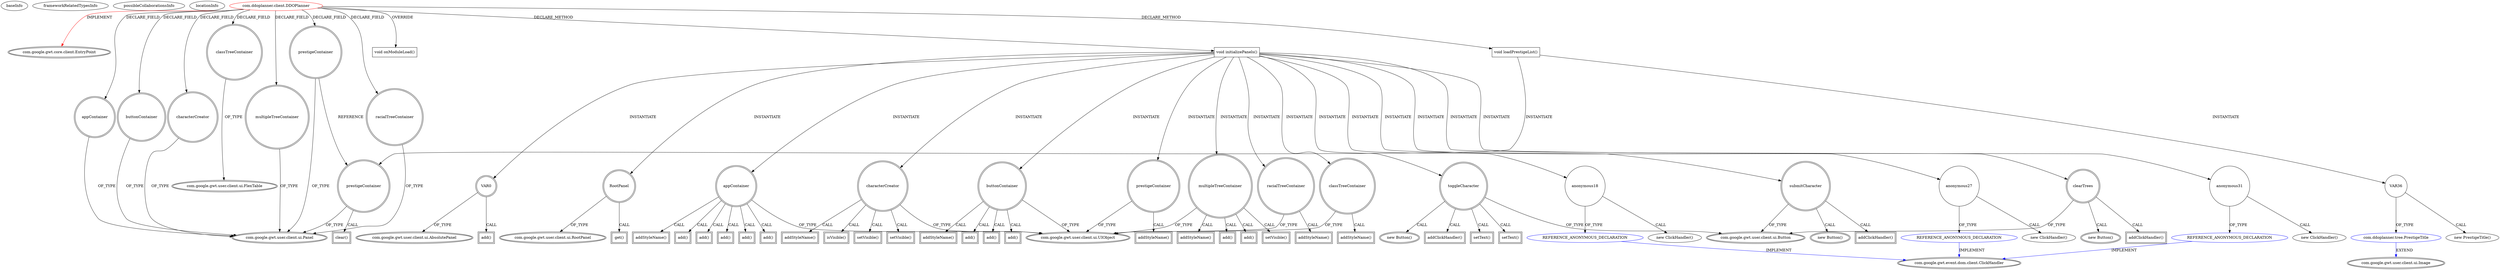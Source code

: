 digraph {
baseInfo[graphId=140,category="extension_graph",isAnonymous=false,possibleRelation=true]
frameworkRelatedTypesInfo[0="com.google.gwt.core.client.EntryPoint"]
possibleCollaborationsInfo[0="140~CLIENT_METHOD_DECLARATION-INSTANTIATION-~com.google.gwt.core.client.EntryPoint ~com.google.gwt.event.dom.client.ClickHandler ~false~true",1="140~CLIENT_METHOD_DECLARATION-INSTANTIATION-~com.google.gwt.core.client.EntryPoint ~com.google.gwt.user.client.ui.Image ~false~false"]
locationInfo[projectName="Duke-H--DDOPlanner",filePath="/Duke-H--DDOPlanner/DDOPlanner-master/DDOPlanner/src/com/ddoplanner/client/DDOPlanner.java",contextSignature="DDOPlanner",graphId="140"]
0[label="com.ddoplanner.client.DDOPlanner",vertexType="ROOT_CLIENT_CLASS_DECLARATION",isFrameworkType=false,color=red]
1[label="com.google.gwt.core.client.EntryPoint",vertexType="FRAMEWORK_INTERFACE_TYPE",isFrameworkType=true,peripheries=2]
2[label="appContainer",vertexType="FIELD_DECLARATION",isFrameworkType=true,peripheries=2,shape=circle]
3[label="com.google.gwt.user.client.ui.Panel",vertexType="FRAMEWORK_CLASS_TYPE",isFrameworkType=true,peripheries=2]
4[label="buttonContainer",vertexType="FIELD_DECLARATION",isFrameworkType=true,peripheries=2,shape=circle]
6[label="characterCreator",vertexType="FIELD_DECLARATION",isFrameworkType=true,peripheries=2,shape=circle]
8[label="classTreeContainer",vertexType="FIELD_DECLARATION",isFrameworkType=true,peripheries=2,shape=circle]
9[label="com.google.gwt.user.client.ui.FlexTable",vertexType="FRAMEWORK_CLASS_TYPE",isFrameworkType=true,peripheries=2]
10[label="multipleTreeContainer",vertexType="FIELD_DECLARATION",isFrameworkType=true,peripheries=2,shape=circle]
12[label="prestigeContainer",vertexType="FIELD_DECLARATION",isFrameworkType=true,peripheries=2,shape=circle]
14[label="racialTreeContainer",vertexType="FIELD_DECLARATION",isFrameworkType=true,peripheries=2,shape=circle]
16[label="void onModuleLoad()",vertexType="OVERRIDING_METHOD_DECLARATION",isFrameworkType=false,shape=box]
17[label="void initializePanels()",vertexType="CLIENT_METHOD_DECLARATION",isFrameworkType=false,shape=box]
18[label="VAR0",vertexType="VARIABLE_EXPRESION",isFrameworkType=true,peripheries=2,shape=circle]
20[label="com.google.gwt.user.client.ui.AbsolutePanel",vertexType="FRAMEWORK_CLASS_TYPE",isFrameworkType=true,peripheries=2]
19[label="add()",vertexType="INSIDE_CALL",isFrameworkType=true,peripheries=2,shape=box]
21[label="RootPanel",vertexType="VARIABLE_EXPRESION",isFrameworkType=true,peripheries=2,shape=circle]
23[label="com.google.gwt.user.client.ui.RootPanel",vertexType="FRAMEWORK_CLASS_TYPE",isFrameworkType=true,peripheries=2]
22[label="get()",vertexType="INSIDE_CALL",isFrameworkType=true,peripheries=2,shape=box]
24[label="appContainer",vertexType="VARIABLE_EXPRESION",isFrameworkType=true,peripheries=2,shape=circle]
26[label="com.google.gwt.user.client.ui.UIObject",vertexType="FRAMEWORK_CLASS_TYPE",isFrameworkType=true,peripheries=2]
25[label="addStyleName()",vertexType="INSIDE_CALL",isFrameworkType=true,peripheries=2,shape=box]
27[label="characterCreator",vertexType="VARIABLE_EXPRESION",isFrameworkType=true,peripheries=2,shape=circle]
28[label="addStyleName()",vertexType="INSIDE_CALL",isFrameworkType=true,peripheries=2,shape=box]
31[label="add()",vertexType="INSIDE_CALL",isFrameworkType=true,peripheries=2,shape=box]
32[label="buttonContainer",vertexType="VARIABLE_EXPRESION",isFrameworkType=true,peripheries=2,shape=circle]
33[label="addStyleName()",vertexType="INSIDE_CALL",isFrameworkType=true,peripheries=2,shape=box]
36[label="add()",vertexType="INSIDE_CALL",isFrameworkType=true,peripheries=2,shape=box]
37[label="prestigeContainer",vertexType="VARIABLE_EXPRESION",isFrameworkType=true,peripheries=2,shape=circle]
38[label="addStyleName()",vertexType="INSIDE_CALL",isFrameworkType=true,peripheries=2,shape=box]
41[label="add()",vertexType="INSIDE_CALL",isFrameworkType=true,peripheries=2,shape=box]
42[label="multipleTreeContainer",vertexType="VARIABLE_EXPRESION",isFrameworkType=true,peripheries=2,shape=circle]
43[label="addStyleName()",vertexType="INSIDE_CALL",isFrameworkType=true,peripheries=2,shape=box]
46[label="add()",vertexType="INSIDE_CALL",isFrameworkType=true,peripheries=2,shape=box]
47[label="racialTreeContainer",vertexType="VARIABLE_EXPRESION",isFrameworkType=true,peripheries=2,shape=circle]
48[label="addStyleName()",vertexType="INSIDE_CALL",isFrameworkType=true,peripheries=2,shape=box]
51[label="add()",vertexType="INSIDE_CALL",isFrameworkType=true,peripheries=2,shape=box]
52[label="classTreeContainer",vertexType="VARIABLE_EXPRESION",isFrameworkType=true,peripheries=2,shape=circle]
53[label="addStyleName()",vertexType="INSIDE_CALL",isFrameworkType=true,peripheries=2,shape=box]
56[label="add()",vertexType="INSIDE_CALL",isFrameworkType=true,peripheries=2,shape=box]
58[label="setVisible()",vertexType="INSIDE_CALL",isFrameworkType=true,peripheries=2,shape=box]
60[label="toggleCharacter",vertexType="VARIABLE_EXPRESION",isFrameworkType=true,peripheries=2,shape=circle]
61[label="com.google.gwt.user.client.ui.Button",vertexType="FRAMEWORK_CLASS_TYPE",isFrameworkType=true,peripheries=2]
59[label="new Button()",vertexType="CONSTRUCTOR_CALL",isFrameworkType=true,peripheries=2]
63[label="addClickHandler()",vertexType="INSIDE_CALL",isFrameworkType=true,peripheries=2,shape=box]
65[label="anonymous18",vertexType="VARIABLE_EXPRESION",isFrameworkType=false,shape=circle]
66[label="REFERENCE_ANONYMOUS_DECLARATION",vertexType="REFERENCE_ANONYMOUS_DECLARATION",isFrameworkType=false,color=blue]
67[label="com.google.gwt.event.dom.client.ClickHandler",vertexType="FRAMEWORK_INTERFACE_TYPE",isFrameworkType=true,peripheries=2]
64[label="new ClickHandler()",vertexType="CONSTRUCTOR_CALL",isFrameworkType=false]
69[label="isVisible()",vertexType="INSIDE_CALL",isFrameworkType=true,peripheries=2,shape=box]
71[label="setVisible()",vertexType="INSIDE_CALL",isFrameworkType=true,peripheries=2,shape=box]
73[label="setText()",vertexType="INSIDE_CALL",isFrameworkType=true,peripheries=2,shape=box]
75[label="setVisible()",vertexType="INSIDE_CALL",isFrameworkType=true,peripheries=2,shape=box]
77[label="setText()",vertexType="INSIDE_CALL",isFrameworkType=true,peripheries=2,shape=box]
79[label="add()",vertexType="INSIDE_CALL",isFrameworkType=true,peripheries=2,shape=box]
81[label="submitCharacter",vertexType="VARIABLE_EXPRESION",isFrameworkType=true,peripheries=2,shape=circle]
80[label="new Button()",vertexType="CONSTRUCTOR_CALL",isFrameworkType=true,peripheries=2]
84[label="addClickHandler()",vertexType="INSIDE_CALL",isFrameworkType=true,peripheries=2,shape=box]
86[label="anonymous27",vertexType="VARIABLE_EXPRESION",isFrameworkType=false,shape=circle]
87[label="REFERENCE_ANONYMOUS_DECLARATION",vertexType="REFERENCE_ANONYMOUS_DECLARATION",isFrameworkType=false,color=blue]
85[label="new ClickHandler()",vertexType="CONSTRUCTOR_CALL",isFrameworkType=false]
90[label="add()",vertexType="INSIDE_CALL",isFrameworkType=true,peripheries=2,shape=box]
92[label="clearTrees",vertexType="VARIABLE_EXPRESION",isFrameworkType=true,peripheries=2,shape=circle]
91[label="new Button()",vertexType="CONSTRUCTOR_CALL",isFrameworkType=true,peripheries=2]
95[label="addClickHandler()",vertexType="INSIDE_CALL",isFrameworkType=true,peripheries=2,shape=box]
97[label="anonymous31",vertexType="VARIABLE_EXPRESION",isFrameworkType=false,shape=circle]
98[label="REFERENCE_ANONYMOUS_DECLARATION",vertexType="REFERENCE_ANONYMOUS_DECLARATION",isFrameworkType=false,color=blue]
96[label="new ClickHandler()",vertexType="CONSTRUCTOR_CALL",isFrameworkType=false]
101[label="add()",vertexType="INSIDE_CALL",isFrameworkType=true,peripheries=2,shape=box]
103[label="add()",vertexType="INSIDE_CALL",isFrameworkType=true,peripheries=2,shape=box]
109[label="void loadPrestigeList()",vertexType="CLIENT_METHOD_DECLARATION",isFrameworkType=false,shape=box]
110[label="prestigeContainer",vertexType="VARIABLE_EXPRESION",isFrameworkType=true,peripheries=2,shape=circle]
111[label="clear()",vertexType="INSIDE_CALL",isFrameworkType=true,peripheries=2,shape=box]
114[label="VAR36",vertexType="VARIABLE_EXPRESION",isFrameworkType=false,shape=circle]
115[label="com.ddoplanner.tree.PrestigeTitle",vertexType="REFERENCE_CLIENT_CLASS_DECLARATION",isFrameworkType=false,color=blue]
116[label="com.google.gwt.user.client.ui.Image",vertexType="FRAMEWORK_CLASS_TYPE",isFrameworkType=true,peripheries=2]
113[label="new PrestigeTitle()",vertexType="CONSTRUCTOR_CALL",isFrameworkType=false]
0->1[label="IMPLEMENT",color=red]
0->2[label="DECLARE_FIELD"]
2->3[label="OF_TYPE"]
0->4[label="DECLARE_FIELD"]
4->3[label="OF_TYPE"]
0->6[label="DECLARE_FIELD"]
6->3[label="OF_TYPE"]
0->8[label="DECLARE_FIELD"]
8->9[label="OF_TYPE"]
0->10[label="DECLARE_FIELD"]
10->3[label="OF_TYPE"]
0->12[label="DECLARE_FIELD"]
12->3[label="OF_TYPE"]
0->14[label="DECLARE_FIELD"]
14->3[label="OF_TYPE"]
0->16[label="OVERRIDE"]
0->17[label="DECLARE_METHOD"]
17->18[label="INSTANTIATE"]
18->20[label="OF_TYPE"]
18->19[label="CALL"]
17->21[label="INSTANTIATE"]
21->23[label="OF_TYPE"]
21->22[label="CALL"]
17->24[label="INSTANTIATE"]
24->26[label="OF_TYPE"]
24->25[label="CALL"]
17->27[label="INSTANTIATE"]
27->26[label="OF_TYPE"]
27->28[label="CALL"]
24->31[label="CALL"]
17->32[label="INSTANTIATE"]
32->26[label="OF_TYPE"]
32->33[label="CALL"]
24->36[label="CALL"]
17->37[label="INSTANTIATE"]
37->26[label="OF_TYPE"]
37->38[label="CALL"]
24->41[label="CALL"]
17->42[label="INSTANTIATE"]
42->26[label="OF_TYPE"]
42->43[label="CALL"]
24->46[label="CALL"]
17->47[label="INSTANTIATE"]
47->26[label="OF_TYPE"]
47->48[label="CALL"]
42->51[label="CALL"]
17->52[label="INSTANTIATE"]
52->26[label="OF_TYPE"]
52->53[label="CALL"]
42->56[label="CALL"]
42->58[label="CALL"]
17->60[label="INSTANTIATE"]
60->61[label="OF_TYPE"]
60->59[label="CALL"]
60->63[label="CALL"]
17->65[label="INSTANTIATE"]
66->67[label="IMPLEMENT",color=blue]
65->66[label="OF_TYPE"]
65->64[label="CALL"]
27->69[label="CALL"]
27->71[label="CALL"]
60->73[label="CALL"]
27->75[label="CALL"]
60->77[label="CALL"]
32->79[label="CALL"]
17->81[label="INSTANTIATE"]
81->61[label="OF_TYPE"]
81->80[label="CALL"]
81->84[label="CALL"]
17->86[label="INSTANTIATE"]
87->67[label="IMPLEMENT",color=blue]
86->87[label="OF_TYPE"]
86->85[label="CALL"]
32->90[label="CALL"]
17->92[label="INSTANTIATE"]
92->61[label="OF_TYPE"]
92->91[label="CALL"]
92->95[label="CALL"]
17->97[label="INSTANTIATE"]
98->67[label="IMPLEMENT",color=blue]
97->98[label="OF_TYPE"]
97->96[label="CALL"]
32->101[label="CALL"]
24->103[label="CALL"]
0->109[label="DECLARE_METHOD"]
109->110[label="INSTANTIATE"]
12->110[label="REFERENCE"]
110->3[label="OF_TYPE"]
110->111[label="CALL"]
109->114[label="INSTANTIATE"]
115->116[label="EXTEND",color=blue]
114->115[label="OF_TYPE"]
114->113[label="CALL"]
}
